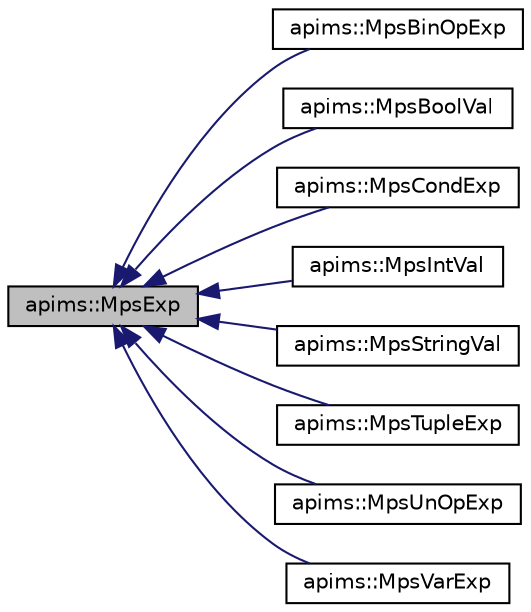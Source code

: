 digraph G
{
  edge [fontname="Helvetica",fontsize="10",labelfontname="Helvetica",labelfontsize="10"];
  node [fontname="Helvetica",fontsize="10",shape=record];
  rankdir=LR;
  Node1 [label="apims::MpsExp",height=0.2,width=0.4,color="black", fillcolor="grey75", style="filled" fontcolor="black"];
  Node1 -> Node2 [dir=back,color="midnightblue",fontsize="10",style="solid",fontname="Helvetica"];
  Node2 [label="apims::MpsBinOpExp",height=0.2,width=0.4,color="black", fillcolor="white", style="filled",URL="$classapims_1_1_mps_bin_op_exp.html"];
  Node1 -> Node3 [dir=back,color="midnightblue",fontsize="10",style="solid",fontname="Helvetica"];
  Node3 [label="apims::MpsBoolVal",height=0.2,width=0.4,color="black", fillcolor="white", style="filled",URL="$classapims_1_1_mps_bool_val.html"];
  Node1 -> Node4 [dir=back,color="midnightblue",fontsize="10",style="solid",fontname="Helvetica"];
  Node4 [label="apims::MpsCondExp",height=0.2,width=0.4,color="black", fillcolor="white", style="filled",URL="$classapims_1_1_mps_cond_exp.html"];
  Node1 -> Node5 [dir=back,color="midnightblue",fontsize="10",style="solid",fontname="Helvetica"];
  Node5 [label="apims::MpsIntVal",height=0.2,width=0.4,color="black", fillcolor="white", style="filled",URL="$classapims_1_1_mps_int_val.html"];
  Node1 -> Node6 [dir=back,color="midnightblue",fontsize="10",style="solid",fontname="Helvetica"];
  Node6 [label="apims::MpsStringVal",height=0.2,width=0.4,color="black", fillcolor="white", style="filled",URL="$classapims_1_1_mps_string_val.html"];
  Node1 -> Node7 [dir=back,color="midnightblue",fontsize="10",style="solid",fontname="Helvetica"];
  Node7 [label="apims::MpsTupleExp",height=0.2,width=0.4,color="black", fillcolor="white", style="filled",URL="$classapims_1_1_mps_tuple_exp.html"];
  Node1 -> Node8 [dir=back,color="midnightblue",fontsize="10",style="solid",fontname="Helvetica"];
  Node8 [label="apims::MpsUnOpExp",height=0.2,width=0.4,color="black", fillcolor="white", style="filled",URL="$classapims_1_1_mps_un_op_exp.html"];
  Node1 -> Node9 [dir=back,color="midnightblue",fontsize="10",style="solid",fontname="Helvetica"];
  Node9 [label="apims::MpsVarExp",height=0.2,width=0.4,color="black", fillcolor="white", style="filled",URL="$classapims_1_1_mps_var_exp.html"];
}
